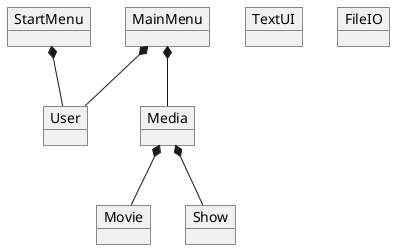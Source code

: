 @startuml
'https://plantuml.com/class-diagram


Object StartMenu
Object MainMenu
Object Movie
Object Show
Object TextUI
Object FileIO
Object Media
Object User

StartMenu *-- User
MainMenu *-- User

MainMenu *-- Media

Media *-- Movie
Media *-- Show

@enduml
